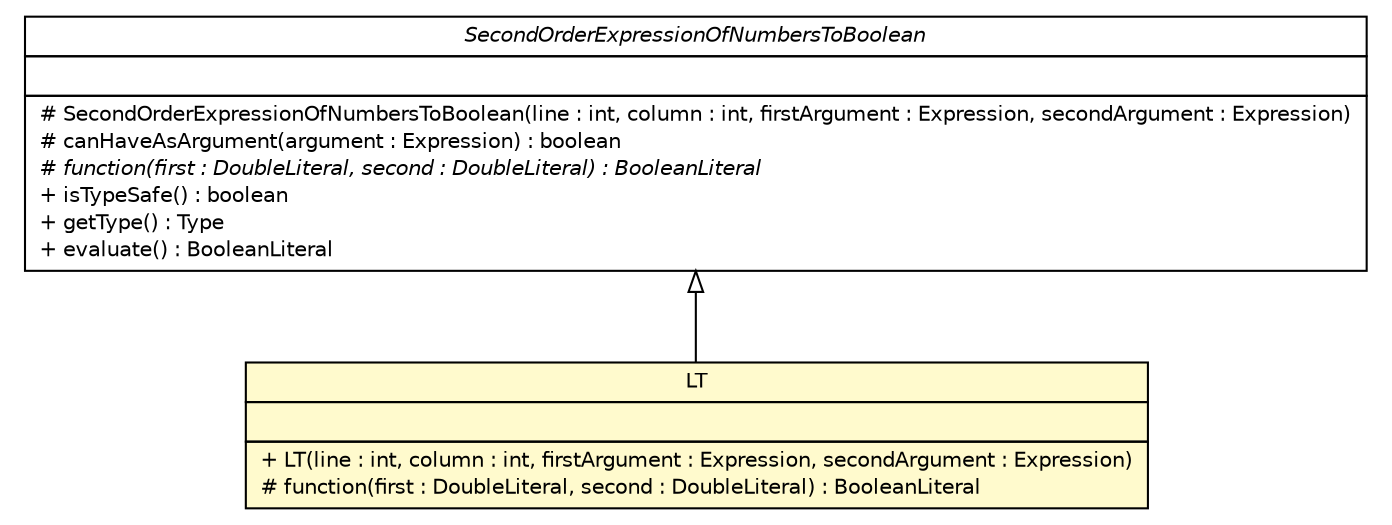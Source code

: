 #!/usr/local/bin/dot
#
# Class diagram 
# Generated by UMLGraph version R5_6 (http://www.umlgraph.org/)
#

digraph G {
	edge [fontname="Helvetica",fontsize=10,labelfontname="Helvetica",labelfontsize=10];
	node [fontname="Helvetica",fontsize=10,shape=plaintext];
	nodesep=0.25;
	ranksep=0.5;
	// model.programs.parsing.language.expression.second_order.SecondOrderExpressionOfNumbersToBoolean
	c12167 [label=<<table title="model.programs.parsing.language.expression.second_order.SecondOrderExpressionOfNumbersToBoolean" border="0" cellborder="1" cellspacing="0" cellpadding="2" port="p" href="./SecondOrderExpressionOfNumbersToBoolean.html">
		<tr><td><table border="0" cellspacing="0" cellpadding="1">
<tr><td align="center" balign="center"><font face="Helvetica-Oblique"> SecondOrderExpressionOfNumbersToBoolean </font></td></tr>
		</table></td></tr>
		<tr><td><table border="0" cellspacing="0" cellpadding="1">
<tr><td align="left" balign="left">  </td></tr>
		</table></td></tr>
		<tr><td><table border="0" cellspacing="0" cellpadding="1">
<tr><td align="left" balign="left"> # SecondOrderExpressionOfNumbersToBoolean(line : int, column : int, firstArgument : Expression, secondArgument : Expression) </td></tr>
<tr><td align="left" balign="left"> # canHaveAsArgument(argument : Expression) : boolean </td></tr>
<tr><td align="left" balign="left"><font face="Helvetica-Oblique" point-size="10.0"> # function(first : DoubleLiteral, second : DoubleLiteral) : BooleanLiteral </font></td></tr>
<tr><td align="left" balign="left"> + isTypeSafe() : boolean </td></tr>
<tr><td align="left" balign="left"> + getType() : Type </td></tr>
<tr><td align="left" balign="left"> + evaluate() : BooleanLiteral </td></tr>
		</table></td></tr>
		</table>>, URL="./SecondOrderExpressionOfNumbersToBoolean.html", fontname="Helvetica", fontcolor="black", fontsize=10.0];
	// model.programs.parsing.language.expression.second_order.LT
	c12168 [label=<<table title="model.programs.parsing.language.expression.second_order.LT" border="0" cellborder="1" cellspacing="0" cellpadding="2" port="p" bgcolor="lemonChiffon" href="./LT.html">
		<tr><td><table border="0" cellspacing="0" cellpadding="1">
<tr><td align="center" balign="center"> LT </td></tr>
		</table></td></tr>
		<tr><td><table border="0" cellspacing="0" cellpadding="1">
<tr><td align="left" balign="left">  </td></tr>
		</table></td></tr>
		<tr><td><table border="0" cellspacing="0" cellpadding="1">
<tr><td align="left" balign="left"> + LT(line : int, column : int, firstArgument : Expression, secondArgument : Expression) </td></tr>
<tr><td align="left" balign="left"> # function(first : DoubleLiteral, second : DoubleLiteral) : BooleanLiteral </td></tr>
		</table></td></tr>
		</table>>, URL="./LT.html", fontname="Helvetica", fontcolor="black", fontsize=10.0];
	//model.programs.parsing.language.expression.second_order.LT extends model.programs.parsing.language.expression.second_order.SecondOrderExpressionOfNumbersToBoolean
	c12167:p -> c12168:p [dir=back,arrowtail=empty];
}

